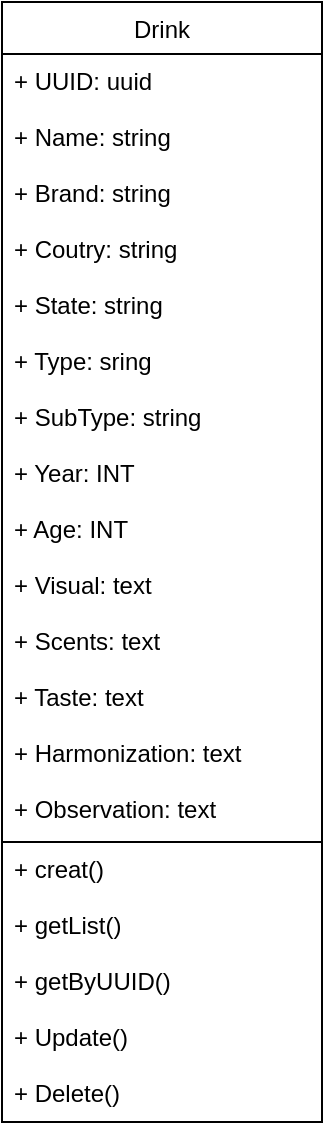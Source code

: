 <mxfile>
    <diagram id="CnORZxtt4IYmu5O9G4gE" name="Página-1">
        <mxGraphModel dx="773" dy="609" grid="1" gridSize="10" guides="1" tooltips="1" connect="1" arrows="1" fold="1" page="1" pageScale="1" pageWidth="827" pageHeight="1169" math="0" shadow="0">
            <root>
                <mxCell id="0"/>
                <mxCell id="1" parent="0"/>
                <mxCell id="15" value="Drink" style="swimlane;fontStyle=0;childLayout=stackLayout;horizontal=1;startSize=26;fillColor=none;horizontalStack=0;resizeParent=1;resizeParentMax=0;resizeLast=0;collapsible=1;marginBottom=0;" vertex="1" parent="1">
                    <mxGeometry x="80" y="80" width="160" height="560" as="geometry">
                        <mxRectangle x="370" y="130" width="90" height="26" as="alternateBounds"/>
                    </mxGeometry>
                </mxCell>
                <mxCell id="16" value="+ UUID: uuid&#10;&#10;+ Name: string&#10;&#10;+ Brand: string&#10;&#10;+ Coutry: string&#10;&#10;+ State: string&#10;&#10;+ Type: sring&#10;&#10;+ SubType: string&#10;&#10;+ Year: INT&#10;&#10;+ Age: INT&#10;&#10;+ Visual: text&#10;&#10;+ Scents: text&#10;&#10;+ Taste: text&#10;&#10;+ Harmonization: text&#10;&#10;+ Observation: text" style="text;strokeColor=default;fillColor=none;align=left;verticalAlign=top;spacingLeft=4;spacingRight=4;overflow=hidden;rotatable=0;points=[[0,0.5],[1,0.5]];portConstraint=eastwest;rounded=0;" vertex="1" parent="15">
                    <mxGeometry y="26" width="160" height="394" as="geometry"/>
                </mxCell>
                <mxCell id="17" value="+ creat()&#10;&#10;+ getList()&#10;&#10;+ getByUUID()&#10;&#10;+ Update()&#10;&#10;+ Delete()" style="text;strokeColor=none;fillColor=none;align=left;verticalAlign=top;spacingLeft=4;spacingRight=4;overflow=hidden;rotatable=0;points=[[0,0.5],[1,0.5]];portConstraint=eastwest;" vertex="1" parent="15">
                    <mxGeometry y="420" width="160" height="140" as="geometry"/>
                </mxCell>
            </root>
        </mxGraphModel>
    </diagram>
</mxfile>